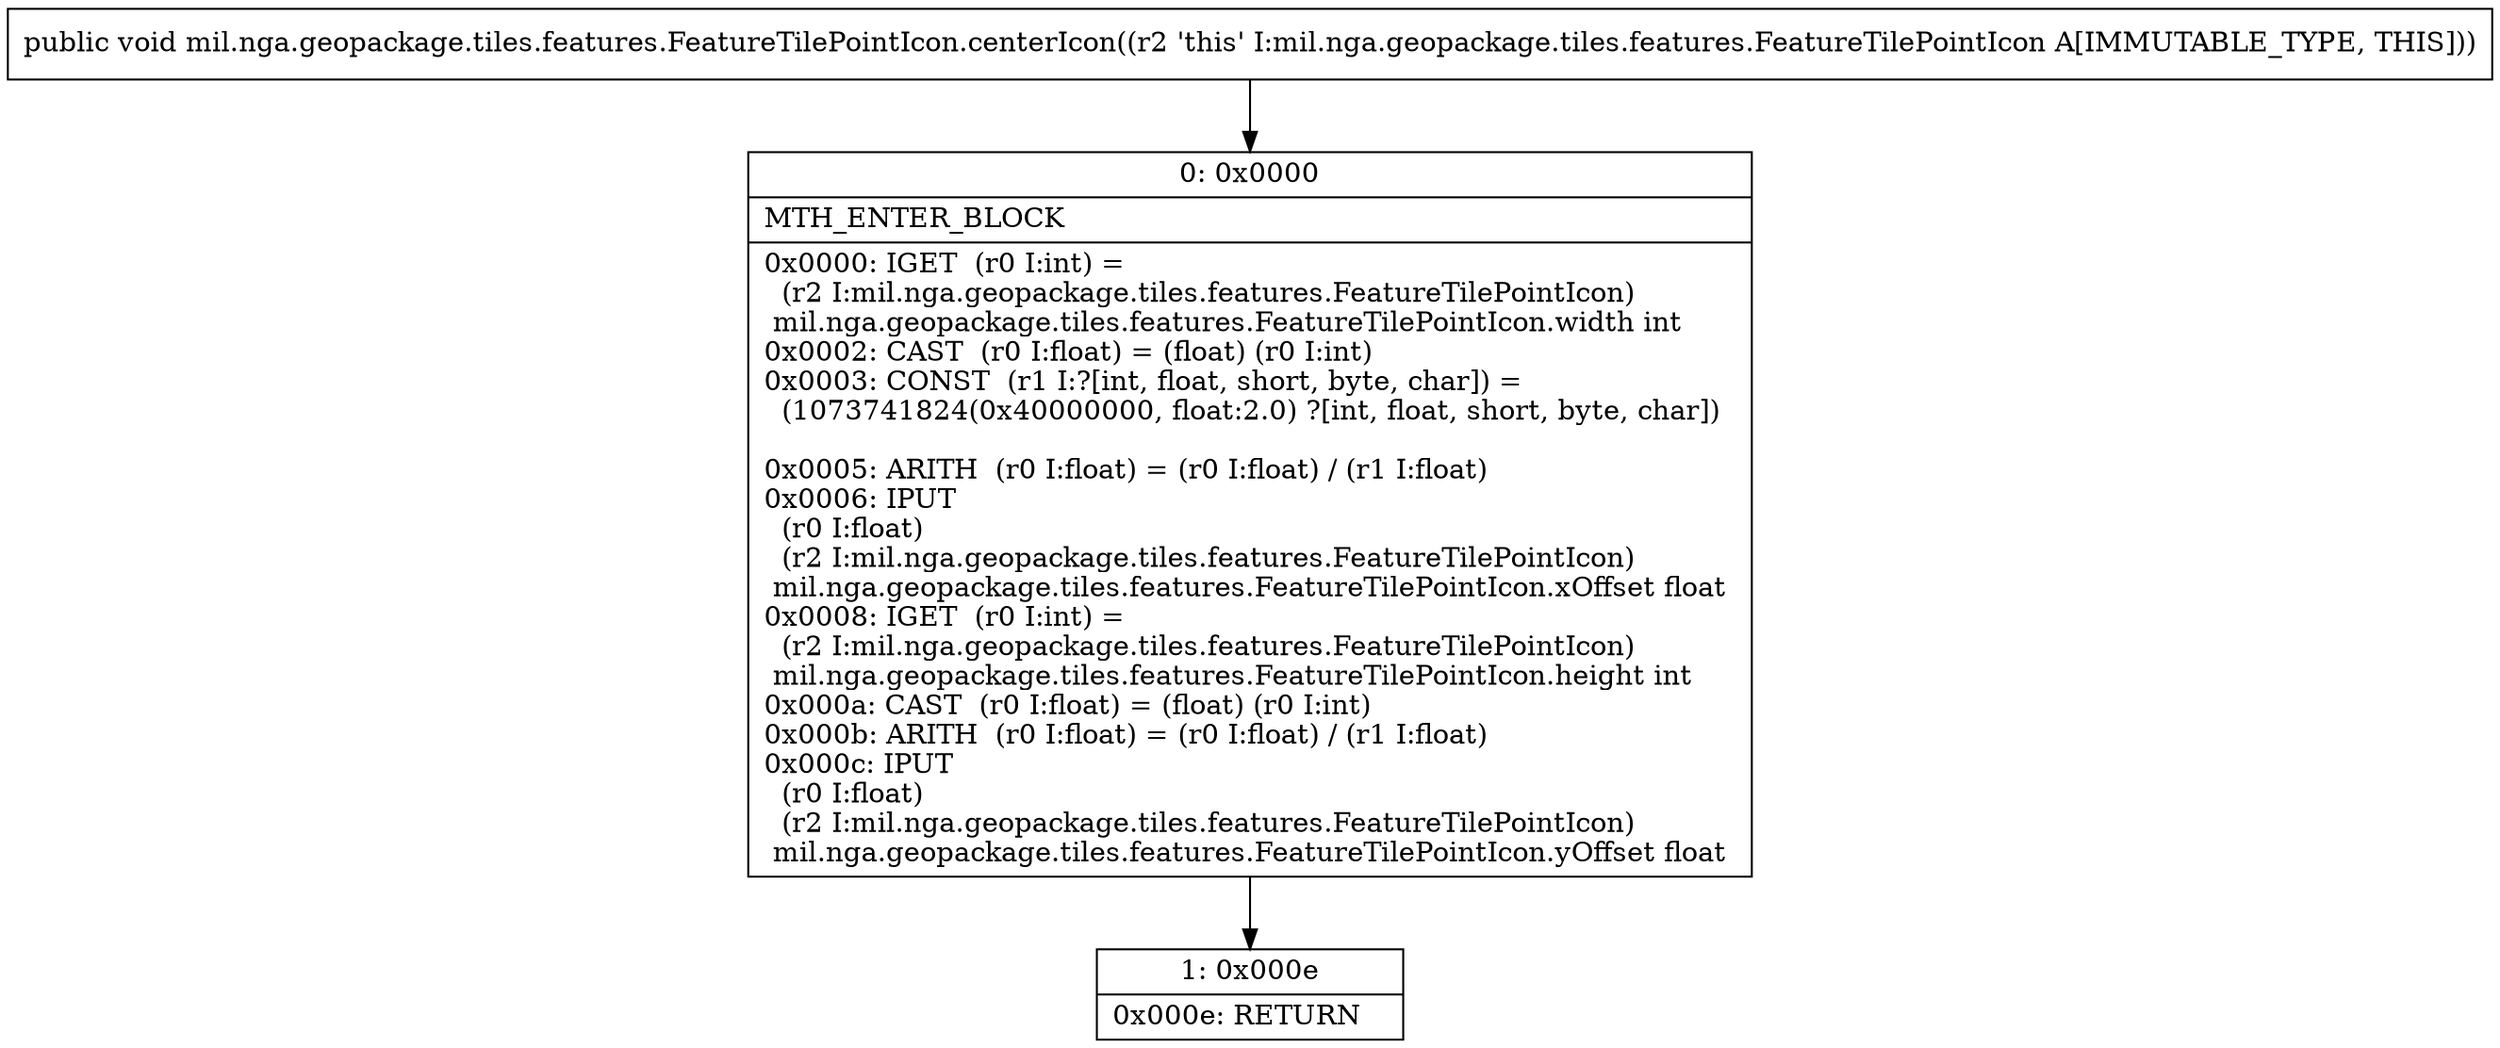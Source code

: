 digraph "CFG formil.nga.geopackage.tiles.features.FeatureTilePointIcon.centerIcon()V" {
Node_0 [shape=record,label="{0\:\ 0x0000|MTH_ENTER_BLOCK\l|0x0000: IGET  (r0 I:int) = \l  (r2 I:mil.nga.geopackage.tiles.features.FeatureTilePointIcon)\l mil.nga.geopackage.tiles.features.FeatureTilePointIcon.width int \l0x0002: CAST  (r0 I:float) = (float) (r0 I:int) \l0x0003: CONST  (r1 I:?[int, float, short, byte, char]) = \l  (1073741824(0x40000000, float:2.0) ?[int, float, short, byte, char])\l \l0x0005: ARITH  (r0 I:float) = (r0 I:float) \/ (r1 I:float) \l0x0006: IPUT  \l  (r0 I:float)\l  (r2 I:mil.nga.geopackage.tiles.features.FeatureTilePointIcon)\l mil.nga.geopackage.tiles.features.FeatureTilePointIcon.xOffset float \l0x0008: IGET  (r0 I:int) = \l  (r2 I:mil.nga.geopackage.tiles.features.FeatureTilePointIcon)\l mil.nga.geopackage.tiles.features.FeatureTilePointIcon.height int \l0x000a: CAST  (r0 I:float) = (float) (r0 I:int) \l0x000b: ARITH  (r0 I:float) = (r0 I:float) \/ (r1 I:float) \l0x000c: IPUT  \l  (r0 I:float)\l  (r2 I:mil.nga.geopackage.tiles.features.FeatureTilePointIcon)\l mil.nga.geopackage.tiles.features.FeatureTilePointIcon.yOffset float \l}"];
Node_1 [shape=record,label="{1\:\ 0x000e|0x000e: RETURN   \l}"];
MethodNode[shape=record,label="{public void mil.nga.geopackage.tiles.features.FeatureTilePointIcon.centerIcon((r2 'this' I:mil.nga.geopackage.tiles.features.FeatureTilePointIcon A[IMMUTABLE_TYPE, THIS])) }"];
MethodNode -> Node_0;
Node_0 -> Node_1;
}

